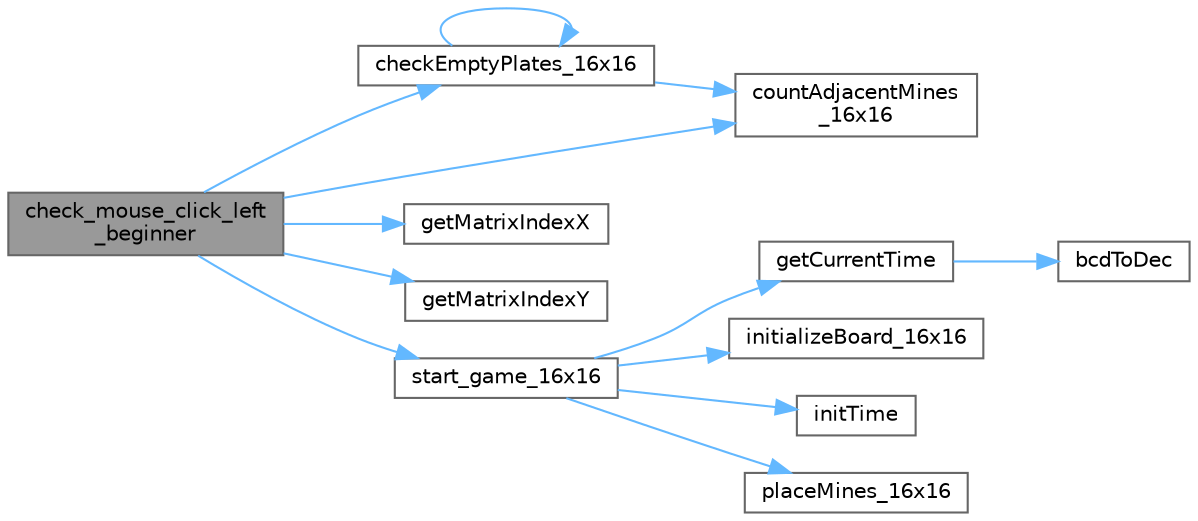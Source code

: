 digraph "check_mouse_click_left_beginner"
{
 // LATEX_PDF_SIZE
  bgcolor="transparent";
  edge [fontname=Helvetica,fontsize=10,labelfontname=Helvetica,labelfontsize=10];
  node [fontname=Helvetica,fontsize=10,shape=box,height=0.2,width=0.4];
  rankdir="LR";
  Node1 [label="check_mouse_click_left\l_beginner",height=0.2,width=0.4,color="gray40", fillcolor="grey60", style="filled", fontcolor="black",tooltip="This function handles the left mouse click event and updates the game state accordingly."];
  Node1 -> Node2 [color="steelblue1",style="solid"];
  Node2 [label="checkEmptyPlates_16x16",height=0.2,width=0.4,color="grey40", fillcolor="white", style="filled",URL="$game__logic_8c.html#adb2ef2da3d123ce62419c96e83d269bd",tooltip="This function is responsible for checking and revealing empty plates in a 16x16 board."];
  Node2 -> Node2 [color="steelblue1",style="solid"];
  Node2 -> Node3 [color="steelblue1",style="solid"];
  Node3 [label="countAdjacentMines\l_16x16",height=0.2,width=0.4,color="grey40", fillcolor="white", style="filled",URL="$game__logic_8c.html#ab434e1aba7e5c2486a52999f7fb089e4",tooltip="This function calculates and returns the count of adjacent mines around a specified cell in a 16x16 b..."];
  Node1 -> Node3 [color="steelblue1",style="solid"];
  Node1 -> Node4 [color="steelblue1",style="solid"];
  Node4 [label="getMatrixIndexX",height=0.2,width=0.4,color="grey40", fillcolor="white", style="filled",URL="$game__logic_8c.html#acfce30c20d501c583e678a8bbe6329bf",tooltip="This function is used to calculate the matrix index based on a given x-coordinate."];
  Node1 -> Node5 [color="steelblue1",style="solid"];
  Node5 [label="getMatrixIndexY",height=0.2,width=0.4,color="grey40", fillcolor="white", style="filled",URL="$game__logic_8c.html#a607fbfedd398a7bbd0db46efa2519c3b",tooltip="This function is used to calculate the matrix index based on a given y-coordinate."];
  Node1 -> Node6 [color="steelblue1",style="solid"];
  Node6 [label="start_game_16x16",height=0.2,width=0.4,color="grey40", fillcolor="white", style="filled",URL="$game__state_8c.html#a814afd9aa373a35da8e7498906b94d62",tooltip="This function starts a game with a 16x16 grid. Initializes the game timer, sets the number of tiles i..."];
  Node6 -> Node7 [color="steelblue1",style="solid"];
  Node7 [label="getCurrentTime",height=0.2,width=0.4,color="grey40", fillcolor="white", style="filled",URL="$rtc_8c.html#ae8aba83225f6193ec169c4fc41f3f3cb",tooltip="Get the current time and date."];
  Node7 -> Node8 [color="steelblue1",style="solid"];
  Node8 [label="bcdToDec",height=0.2,width=0.4,color="grey40", fillcolor="white", style="filled",URL="$rtc_8c.html#abc57bf2c447b1860df7493b3222c3a43",tooltip="Converts values from bcd to decimal."];
  Node6 -> Node9 [color="steelblue1",style="solid"];
  Node9 [label="initializeBoard_16x16",height=0.2,width=0.4,color="grey40", fillcolor="white", style="filled",URL="$game__logic_8c.html#a469350b8ffa0e62ba116f9077c76a775",tooltip="This function is used to initialize a 16x16 board with default values."];
  Node6 -> Node10 [color="steelblue1",style="solid"];
  Node10 [label="initTime",height=0.2,width=0.4,color="grey40", fillcolor="white", style="filled",URL="$rtc_8c.html#a146e69d1601c86471739a6d5a0ad14c9",tooltip="Initializes the Time struct."];
  Node6 -> Node11 [color="steelblue1",style="solid"];
  Node11 [label="placeMines_16x16",height=0.2,width=0.4,color="grey40", fillcolor="white", style="filled",URL="$game__logic_8c.html#a5a896153d6c6b46f0181aac94fb949b3",tooltip="This function is used to randomly place mines on a 16x16 board."];
}
